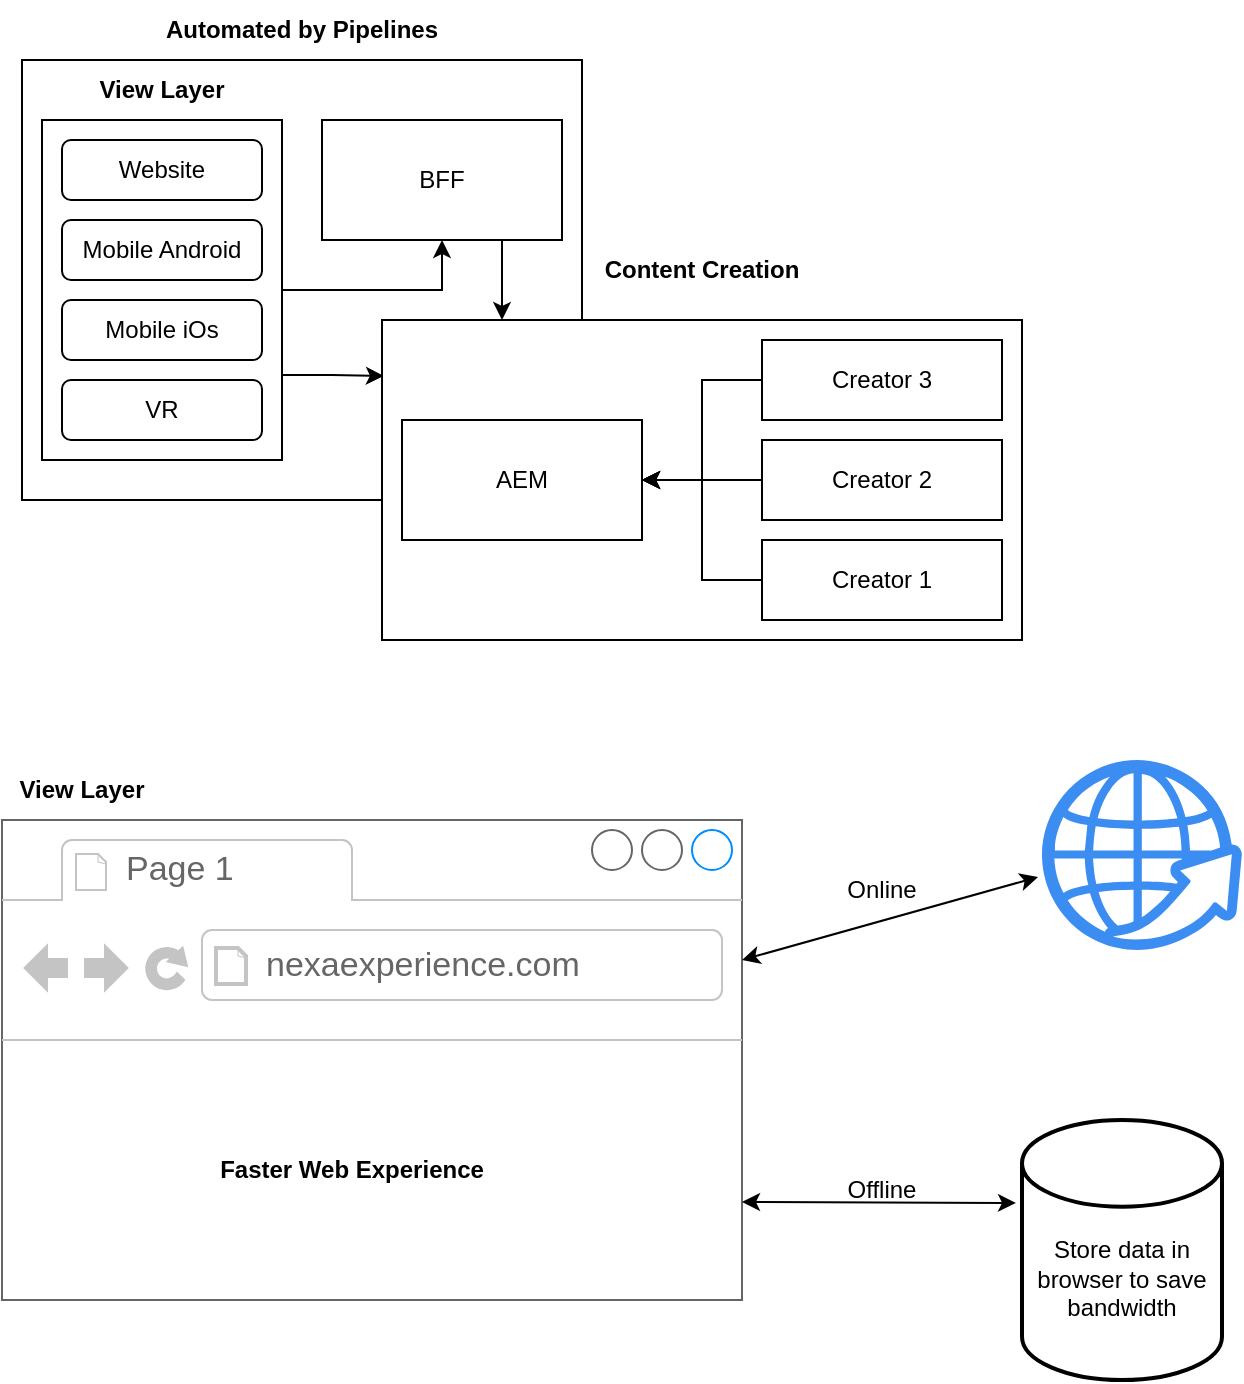 <mxfile version="21.1.2" type="github">
  <diagram name="Page-1" id="aN_3YD694TaWAlwct6jg">
    <mxGraphModel dx="1050" dy="645" grid="1" gridSize="10" guides="1" tooltips="1" connect="1" arrows="1" fold="1" page="1" pageScale="1" pageWidth="850" pageHeight="1100" math="0" shadow="0">
      <root>
        <mxCell id="0" />
        <mxCell id="1" parent="0" />
        <mxCell id="K425b7ccdCiJVQ8yFOqg-55" value="" style="rounded=0;whiteSpace=wrap;html=1;" parent="1" vertex="1">
          <mxGeometry x="130" y="180" width="280" height="220" as="geometry" />
        </mxCell>
        <mxCell id="K425b7ccdCiJVQ8yFOqg-49" value="" style="edgeStyle=orthogonalEdgeStyle;rounded=0;orthogonalLoop=1;jettySize=auto;html=1;entryX=0.5;entryY=1;entryDx=0;entryDy=0;" parent="1" source="K425b7ccdCiJVQ8yFOqg-3" target="K425b7ccdCiJVQ8yFOqg-8" edge="1">
          <mxGeometry relative="1" as="geometry" />
        </mxCell>
        <mxCell id="K425b7ccdCiJVQ8yFOqg-53" style="edgeStyle=orthogonalEdgeStyle;rounded=0;orthogonalLoop=1;jettySize=auto;html=1;exitX=1;exitY=0.75;exitDx=0;exitDy=0;entryX=0.003;entryY=0.175;entryDx=0;entryDy=0;entryPerimeter=0;" parent="1" source="K425b7ccdCiJVQ8yFOqg-3" target="K425b7ccdCiJVQ8yFOqg-45" edge="1">
          <mxGeometry relative="1" as="geometry" />
        </mxCell>
        <mxCell id="K425b7ccdCiJVQ8yFOqg-3" value="" style="rounded=0;whiteSpace=wrap;html=1;" parent="1" vertex="1">
          <mxGeometry x="140" y="210" width="120" height="170" as="geometry" />
        </mxCell>
        <mxCell id="K425b7ccdCiJVQ8yFOqg-4" value="Website" style="rounded=1;whiteSpace=wrap;html=1;" parent="1" vertex="1">
          <mxGeometry x="150" y="220" width="100" height="30" as="geometry" />
        </mxCell>
        <mxCell id="K425b7ccdCiJVQ8yFOqg-5" value="Mobile Android" style="rounded=1;whiteSpace=wrap;html=1;" parent="1" vertex="1">
          <mxGeometry x="150" y="260" width="100" height="30" as="geometry" />
        </mxCell>
        <mxCell id="K425b7ccdCiJVQ8yFOqg-6" value="Mobile iOs" style="rounded=1;whiteSpace=wrap;html=1;" parent="1" vertex="1">
          <mxGeometry x="150" y="300" width="100" height="30" as="geometry" />
        </mxCell>
        <mxCell id="K425b7ccdCiJVQ8yFOqg-7" value="VR" style="rounded=1;whiteSpace=wrap;html=1;" parent="1" vertex="1">
          <mxGeometry x="150" y="340" width="100" height="30" as="geometry" />
        </mxCell>
        <mxCell id="K425b7ccdCiJVQ8yFOqg-47" value="" style="group" parent="1" vertex="1" connectable="0">
          <mxGeometry x="310" y="270" width="320" height="200" as="geometry" />
        </mxCell>
        <mxCell id="K425b7ccdCiJVQ8yFOqg-45" value="" style="rounded=0;whiteSpace=wrap;html=1;" parent="K425b7ccdCiJVQ8yFOqg-47" vertex="1">
          <mxGeometry y="40" width="320" height="160" as="geometry" />
        </mxCell>
        <mxCell id="K425b7ccdCiJVQ8yFOqg-41" value="" style="group" parent="K425b7ccdCiJVQ8yFOqg-47" vertex="1" connectable="0">
          <mxGeometry x="10" y="50" width="300" height="140" as="geometry" />
        </mxCell>
        <mxCell id="K425b7ccdCiJVQ8yFOqg-17" value="Creator 1" style="rounded=0;whiteSpace=wrap;html=1;" parent="K425b7ccdCiJVQ8yFOqg-41" vertex="1">
          <mxGeometry x="180" y="100" width="120" height="40" as="geometry" />
        </mxCell>
        <mxCell id="K425b7ccdCiJVQ8yFOqg-20" value="Creator 3" style="rounded=0;whiteSpace=wrap;html=1;" parent="K425b7ccdCiJVQ8yFOqg-41" vertex="1">
          <mxGeometry x="180" width="120" height="40" as="geometry" />
        </mxCell>
        <mxCell id="K425b7ccdCiJVQ8yFOqg-9" value="AEM" style="rounded=0;whiteSpace=wrap;html=1;" parent="K425b7ccdCiJVQ8yFOqg-41" vertex="1">
          <mxGeometry y="40" width="120" height="60" as="geometry" />
        </mxCell>
        <mxCell id="K425b7ccdCiJVQ8yFOqg-27" value="" style="edgeStyle=orthogonalEdgeStyle;rounded=0;orthogonalLoop=1;jettySize=auto;html=1;" parent="K425b7ccdCiJVQ8yFOqg-41" source="K425b7ccdCiJVQ8yFOqg-17" target="K425b7ccdCiJVQ8yFOqg-9" edge="1">
          <mxGeometry relative="1" as="geometry" />
        </mxCell>
        <mxCell id="K425b7ccdCiJVQ8yFOqg-26" value="" style="edgeStyle=orthogonalEdgeStyle;rounded=0;orthogonalLoop=1;jettySize=auto;html=1;" parent="K425b7ccdCiJVQ8yFOqg-41" source="K425b7ccdCiJVQ8yFOqg-20" target="K425b7ccdCiJVQ8yFOqg-9" edge="1">
          <mxGeometry relative="1" as="geometry" />
        </mxCell>
        <mxCell id="K425b7ccdCiJVQ8yFOqg-19" value="Creator 2" style="rounded=0;whiteSpace=wrap;html=1;" parent="K425b7ccdCiJVQ8yFOqg-41" vertex="1">
          <mxGeometry x="180" y="50" width="120" height="40" as="geometry" />
        </mxCell>
        <mxCell id="K425b7ccdCiJVQ8yFOqg-24" value="" style="edgeStyle=orthogonalEdgeStyle;rounded=0;orthogonalLoop=1;jettySize=auto;html=1;" parent="K425b7ccdCiJVQ8yFOqg-41" source="K425b7ccdCiJVQ8yFOqg-19" target="K425b7ccdCiJVQ8yFOqg-9" edge="1">
          <mxGeometry relative="1" as="geometry">
            <Array as="points" />
          </mxGeometry>
        </mxCell>
        <mxCell id="K425b7ccdCiJVQ8yFOqg-22" value="" style="edgeStyle=orthogonalEdgeStyle;rounded=0;orthogonalLoop=1;jettySize=auto;html=1;" parent="K425b7ccdCiJVQ8yFOqg-41" source="K425b7ccdCiJVQ8yFOqg-19" target="K425b7ccdCiJVQ8yFOqg-9" edge="1">
          <mxGeometry relative="1" as="geometry" />
        </mxCell>
        <mxCell id="K425b7ccdCiJVQ8yFOqg-46" value="&lt;b&gt;Content Creation&lt;/b&gt;" style="text;html=1;strokeColor=none;fillColor=none;align=center;verticalAlign=middle;whiteSpace=wrap;rounded=0;" parent="K425b7ccdCiJVQ8yFOqg-47" vertex="1">
          <mxGeometry x="100" width="120" height="30" as="geometry" />
        </mxCell>
        <mxCell id="K425b7ccdCiJVQ8yFOqg-52" style="edgeStyle=orthogonalEdgeStyle;rounded=0;orthogonalLoop=1;jettySize=auto;html=1;exitX=0.75;exitY=1;exitDx=0;exitDy=0;" parent="K425b7ccdCiJVQ8yFOqg-47" source="K425b7ccdCiJVQ8yFOqg-8" edge="1">
          <mxGeometry relative="1" as="geometry">
            <mxPoint x="60" y="40" as="targetPoint" />
          </mxGeometry>
        </mxCell>
        <mxCell id="K425b7ccdCiJVQ8yFOqg-8" value="BFF" style="rounded=0;whiteSpace=wrap;html=1;" parent="K425b7ccdCiJVQ8yFOqg-47" vertex="1">
          <mxGeometry x="-30" y="-60" width="120" height="60" as="geometry" />
        </mxCell>
        <mxCell id="K425b7ccdCiJVQ8yFOqg-54" value="&lt;b&gt;View Layer&lt;/b&gt;" style="text;html=1;strokeColor=none;fillColor=none;align=center;verticalAlign=middle;whiteSpace=wrap;rounded=0;" parent="1" vertex="1">
          <mxGeometry x="160" y="180" width="80" height="30" as="geometry" />
        </mxCell>
        <mxCell id="K425b7ccdCiJVQ8yFOqg-56" value="&lt;b&gt;Automated by Pipelines&lt;/b&gt;" style="text;html=1;strokeColor=none;fillColor=none;align=center;verticalAlign=middle;whiteSpace=wrap;rounded=0;" parent="1" vertex="1">
          <mxGeometry x="130" y="150" width="280" height="30" as="geometry" />
        </mxCell>
        <mxCell id="6GOEa928bfqpcFqI8_BG-2" value="View Layer" style="text;html=1;strokeColor=none;fillColor=none;align=center;verticalAlign=middle;whiteSpace=wrap;rounded=0;fontStyle=1" vertex="1" parent="1">
          <mxGeometry x="120" y="530" width="80" height="30" as="geometry" />
        </mxCell>
        <mxCell id="6GOEa928bfqpcFqI8_BG-3" value="" style="strokeWidth=1;shadow=0;dashed=0;align=center;html=1;shape=mxgraph.mockup.containers.browserWindow;rSize=0;strokeColor=#666666;strokeColor2=#008cff;strokeColor3=#c4c4c4;mainText=,;recursiveResize=0;" vertex="1" parent="1">
          <mxGeometry x="120" y="560" width="370" height="240" as="geometry" />
        </mxCell>
        <mxCell id="6GOEa928bfqpcFqI8_BG-4" value="Page 1" style="strokeWidth=1;shadow=0;dashed=0;align=center;html=1;shape=mxgraph.mockup.containers.anchor;fontSize=17;fontColor=#666666;align=left;whiteSpace=wrap;" vertex="1" parent="6GOEa928bfqpcFqI8_BG-3">
          <mxGeometry x="60" y="12" width="110" height="26" as="geometry" />
        </mxCell>
        <mxCell id="6GOEa928bfqpcFqI8_BG-5" value="nexaexperience.com" style="strokeWidth=1;shadow=0;dashed=0;align=center;html=1;shape=mxgraph.mockup.containers.anchor;rSize=0;fontSize=17;fontColor=#666666;align=left;" vertex="1" parent="6GOEa928bfqpcFqI8_BG-3">
          <mxGeometry x="130" y="60" width="250" height="26" as="geometry" />
        </mxCell>
        <mxCell id="6GOEa928bfqpcFqI8_BG-13" value="&lt;b&gt;Faster Web Experience&lt;/b&gt;" style="text;html=1;strokeColor=none;fillColor=none;align=center;verticalAlign=middle;whiteSpace=wrap;rounded=0;" vertex="1" parent="6GOEa928bfqpcFqI8_BG-3">
          <mxGeometry x="60" y="160" width="230" height="30" as="geometry" />
        </mxCell>
        <mxCell id="6GOEa928bfqpcFqI8_BG-6" value="&lt;br&gt;&lt;br&gt;Store data in browser to save bandwidth" style="strokeWidth=2;html=1;shape=mxgraph.flowchart.database;whiteSpace=wrap;" vertex="1" parent="1">
          <mxGeometry x="630" y="710" width="100" height="130" as="geometry" />
        </mxCell>
        <mxCell id="6GOEa928bfqpcFqI8_BG-7" value="" style="sketch=0;html=1;aspect=fixed;strokeColor=none;shadow=0;fillColor=#3B8DF1;verticalAlign=top;labelPosition=center;verticalLabelPosition=bottom;shape=mxgraph.gcp2.globe_world" vertex="1" parent="1">
          <mxGeometry x="640" y="530" width="100" height="95" as="geometry" />
        </mxCell>
        <mxCell id="6GOEa928bfqpcFqI8_BG-9" value="" style="endArrow=classic;startArrow=classic;html=1;rounded=0;entryX=-0.02;entryY=0.616;entryDx=0;entryDy=0;entryPerimeter=0;" edge="1" parent="1" target="6GOEa928bfqpcFqI8_BG-7">
          <mxGeometry width="50" height="50" relative="1" as="geometry">
            <mxPoint x="490" y="630" as="sourcePoint" />
            <mxPoint x="360" y="630" as="targetPoint" />
          </mxGeometry>
        </mxCell>
        <mxCell id="6GOEa928bfqpcFqI8_BG-10" value="Online" style="text;html=1;strokeColor=none;fillColor=none;align=center;verticalAlign=middle;whiteSpace=wrap;rounded=0;" vertex="1" parent="1">
          <mxGeometry x="530" y="580" width="60" height="30" as="geometry" />
        </mxCell>
        <mxCell id="6GOEa928bfqpcFqI8_BG-11" value="" style="endArrow=classic;startArrow=classic;html=1;rounded=0;entryX=-0.03;entryY=0.319;entryDx=0;entryDy=0;entryPerimeter=0;" edge="1" parent="1" target="6GOEa928bfqpcFqI8_BG-6">
          <mxGeometry width="50" height="50" relative="1" as="geometry">
            <mxPoint x="490" y="751" as="sourcePoint" />
            <mxPoint x="360" y="630" as="targetPoint" />
          </mxGeometry>
        </mxCell>
        <mxCell id="6GOEa928bfqpcFqI8_BG-12" value="Offline" style="text;html=1;strokeColor=none;fillColor=none;align=center;verticalAlign=middle;whiteSpace=wrap;rounded=0;" vertex="1" parent="1">
          <mxGeometry x="530" y="730" width="60" height="30" as="geometry" />
        </mxCell>
      </root>
    </mxGraphModel>
  </diagram>
</mxfile>
